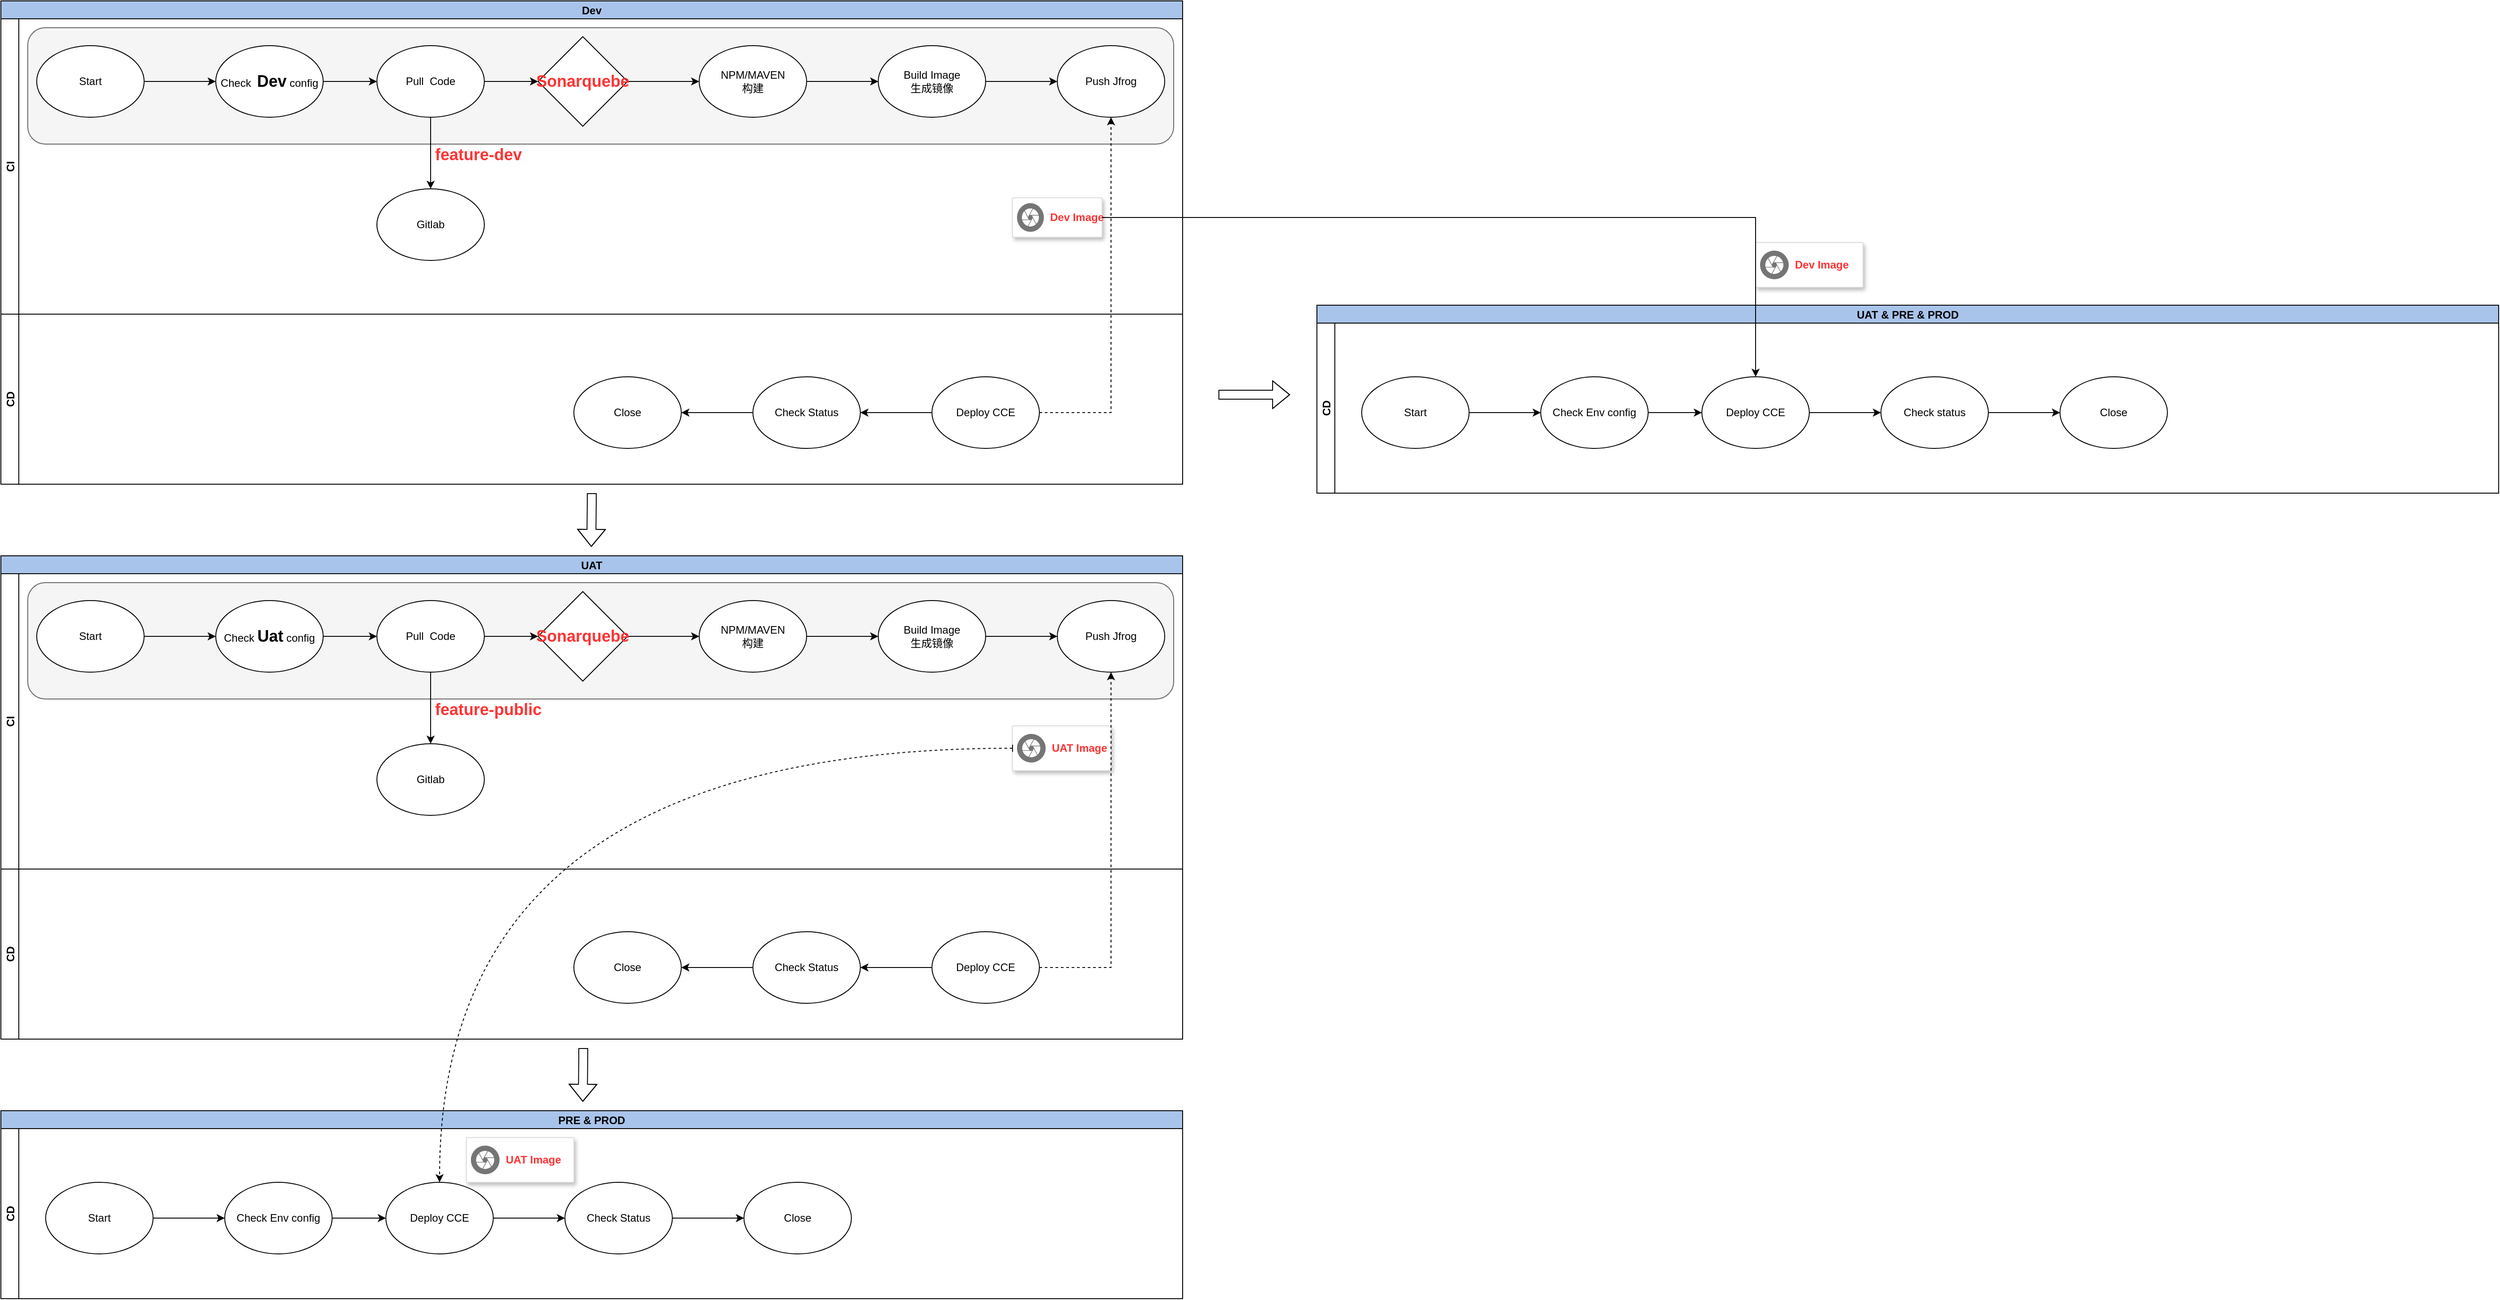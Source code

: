<mxfile version="21.6.2" type="github">
  <diagram id="Z_23imAw80I29tGlpvSY" name="第 1 页">
    <mxGraphModel dx="2284" dy="750" grid="1" gridSize="10" guides="1" tooltips="1" connect="1" arrows="1" fold="1" page="1" pageScale="1" pageWidth="850" pageHeight="1100" math="0" shadow="0">
      <root>
        <mxCell id="0" />
        <mxCell id="1" parent="0" />
        <mxCell id="tfbrPeW28LH7bkcHFk6E-20" value="Dev" style="swimlane;childLayout=stackLayout;resizeParent=1;resizeParentMax=0;horizontal=1;startSize=20;horizontalStack=0;fontSize=12;labelBackgroundColor=none;labelBorderColor=#A9C4EB;fillColor=#A9C4EB;swimlaneFillColor=default;" parent="1" vertex="1">
          <mxGeometry x="-290" y="50" width="1320" height="540" as="geometry" />
        </mxCell>
        <mxCell id="tfbrPeW28LH7bkcHFk6E-21" value="CI" style="swimlane;startSize=20;horizontal=0;fontSize=12;" parent="tfbrPeW28LH7bkcHFk6E-20" vertex="1">
          <mxGeometry y="20" width="1320" height="330" as="geometry" />
        </mxCell>
        <mxCell id="tfbrPeW28LH7bkcHFk6E-62" value="" style="rounded=1;whiteSpace=wrap;html=1;fontSize=18;fontColor=#333333;fillColor=#f5f5f5;strokeColor=#666666;" parent="tfbrPeW28LH7bkcHFk6E-21" vertex="1">
          <mxGeometry x="30" y="10" width="1280" height="130" as="geometry" />
        </mxCell>
        <mxCell id="tfbrPeW28LH7bkcHFk6E-54" style="edgeStyle=orthogonalEdgeStyle;rounded=0;orthogonalLoop=1;jettySize=auto;html=1;fontSize=18;fontColor=#FF3333;startArrow=none;" parent="tfbrPeW28LH7bkcHFk6E-21" source="tfbrPeW28LH7bkcHFk6E-224" target="tfbrPeW28LH7bkcHFk6E-53" edge="1">
          <mxGeometry relative="1" as="geometry">
            <mxPoint x="500" y="70" as="sourcePoint" />
          </mxGeometry>
        </mxCell>
        <mxCell id="tfbrPeW28LH7bkcHFk6E-223" value="" style="edgeStyle=orthogonalEdgeStyle;rounded=0;orthogonalLoop=1;jettySize=auto;html=1;fontSize=18;fontColor=#0000FF;" parent="tfbrPeW28LH7bkcHFk6E-21" source="tfbrPeW28LH7bkcHFk6E-222" target="tfbrPeW28LH7bkcHFk6E-45" edge="1">
          <mxGeometry relative="1" as="geometry" />
        </mxCell>
        <mxCell id="tfbrPeW28LH7bkcHFk6E-225" value="" style="edgeStyle=orthogonalEdgeStyle;rounded=0;orthogonalLoop=1;jettySize=auto;html=1;fontSize=18;fontColor=#0000FF;" parent="tfbrPeW28LH7bkcHFk6E-21" source="tfbrPeW28LH7bkcHFk6E-45" target="tfbrPeW28LH7bkcHFk6E-224" edge="1">
          <mxGeometry relative="1" as="geometry" />
        </mxCell>
        <mxCell id="tfbrPeW28LH7bkcHFk6E-45" value="Check&amp;nbsp; &lt;b&gt;&lt;font style=&quot;font-size: 18px&quot;&gt;Dev&lt;/font&gt;&lt;/b&gt; config" style="ellipse;whiteSpace=wrap;html=1;fontSize=12;" parent="tfbrPeW28LH7bkcHFk6E-21" vertex="1">
          <mxGeometry x="240" y="30" width="120" height="80" as="geometry" />
        </mxCell>
        <mxCell id="tfbrPeW28LH7bkcHFk6E-178" value="" style="edgeStyle=orthogonalEdgeStyle;rounded=0;orthogonalLoop=1;jettySize=auto;html=1;fontSize=18;fontColor=#0000FF;" parent="tfbrPeW28LH7bkcHFk6E-21" source="tfbrPeW28LH7bkcHFk6E-49" target="tfbrPeW28LH7bkcHFk6E-177" edge="1">
          <mxGeometry relative="1" as="geometry" />
        </mxCell>
        <mxCell id="tfbrPeW28LH7bkcHFk6E-49" value="NPM/MAVEN&lt;br&gt;构建" style="ellipse;whiteSpace=wrap;html=1;fontSize=12;" parent="tfbrPeW28LH7bkcHFk6E-21" vertex="1">
          <mxGeometry x="780" y="30" width="120" height="80" as="geometry" />
        </mxCell>
        <mxCell id="tfbrPeW28LH7bkcHFk6E-55" style="edgeStyle=orthogonalEdgeStyle;rounded=0;orthogonalLoop=1;jettySize=auto;html=1;fontSize=18;fontColor=#FF3333;" parent="tfbrPeW28LH7bkcHFk6E-21" source="tfbrPeW28LH7bkcHFk6E-53" target="tfbrPeW28LH7bkcHFk6E-49" edge="1">
          <mxGeometry relative="1" as="geometry" />
        </mxCell>
        <mxCell id="tfbrPeW28LH7bkcHFk6E-53" value="&lt;b&gt;Sonarquebe&lt;/b&gt;" style="rhombus;whiteSpace=wrap;html=1;fontSize=18;fontColor=#FF3333;" parent="tfbrPeW28LH7bkcHFk6E-21" vertex="1">
          <mxGeometry x="600" y="20" width="100" height="100" as="geometry" />
        </mxCell>
        <mxCell id="tfbrPeW28LH7bkcHFk6E-66" value="&lt;h1&gt;&lt;b style=&quot;font-size: 18px ; color: rgb(255 , 51 , 51) ; text-align: center&quot;&gt;feature-dev&lt;/b&gt;&lt;br&gt;&lt;/h1&gt;" style="text;html=1;strokeColor=none;fillColor=none;spacing=5;spacingTop=-20;whiteSpace=wrap;overflow=hidden;rounded=0;fontSize=18;fontColor=#0000FF;" parent="tfbrPeW28LH7bkcHFk6E-21" vertex="1">
          <mxGeometry x="480" y="110" width="190" height="120" as="geometry" />
        </mxCell>
        <mxCell id="tfbrPeW28LH7bkcHFk6E-51" value="Push Jfrog" style="ellipse;whiteSpace=wrap;html=1;fontSize=12;" parent="tfbrPeW28LH7bkcHFk6E-21" vertex="1">
          <mxGeometry x="1180" y="30" width="120" height="80" as="geometry" />
        </mxCell>
        <mxCell id="tfbrPeW28LH7bkcHFk6E-179" style="edgeStyle=orthogonalEdgeStyle;rounded=0;orthogonalLoop=1;jettySize=auto;html=1;fontSize=18;fontColor=#0000FF;" parent="tfbrPeW28LH7bkcHFk6E-21" source="tfbrPeW28LH7bkcHFk6E-177" target="tfbrPeW28LH7bkcHFk6E-51" edge="1">
          <mxGeometry relative="1" as="geometry" />
        </mxCell>
        <mxCell id="tfbrPeW28LH7bkcHFk6E-177" value="Build Image&lt;br&gt;生成镜像" style="ellipse;whiteSpace=wrap;html=1;fontSize=12;" parent="tfbrPeW28LH7bkcHFk6E-21" vertex="1">
          <mxGeometry x="980" y="30" width="120" height="80" as="geometry" />
        </mxCell>
        <mxCell id="tfbrPeW28LH7bkcHFk6E-222" value="Start" style="ellipse;whiteSpace=wrap;html=1;fontSize=12;" parent="tfbrPeW28LH7bkcHFk6E-21" vertex="1">
          <mxGeometry x="40" y="30" width="120" height="80" as="geometry" />
        </mxCell>
        <mxCell id="tfbrPeW28LH7bkcHFk6E-228" value="" style="edgeStyle=orthogonalEdgeStyle;rounded=0;orthogonalLoop=1;jettySize=auto;html=1;fontSize=18;fontColor=#0000FF;" parent="tfbrPeW28LH7bkcHFk6E-21" source="tfbrPeW28LH7bkcHFk6E-224" target="tfbrPeW28LH7bkcHFk6E-227" edge="1">
          <mxGeometry relative="1" as="geometry" />
        </mxCell>
        <mxCell id="tfbrPeW28LH7bkcHFk6E-224" value="Pull&amp;nbsp; Code" style="ellipse;whiteSpace=wrap;html=1;fontSize=12;" parent="tfbrPeW28LH7bkcHFk6E-21" vertex="1">
          <mxGeometry x="420" y="30" width="120" height="80" as="geometry" />
        </mxCell>
        <mxCell id="tfbrPeW28LH7bkcHFk6E-227" value="Gitlab" style="ellipse;whiteSpace=wrap;html=1;fontSize=12;" parent="tfbrPeW28LH7bkcHFk6E-21" vertex="1">
          <mxGeometry x="420" y="190" width="120" height="80" as="geometry" />
        </mxCell>
        <mxCell id="N0s2cZW_viE75rTnxIU4-4" value="" style="strokeColor=#dddddd;shadow=1;strokeWidth=1;rounded=1;absoluteArcSize=1;arcSize=2;" vertex="1" parent="tfbrPeW28LH7bkcHFk6E-21">
          <mxGeometry x="1130" y="200" width="100" height="44" as="geometry" />
        </mxCell>
        <mxCell id="N0s2cZW_viE75rTnxIU4-5" value="&lt;b&gt;&lt;font style=&quot;font-size: 12px;&quot; color=&quot;#ff3333&quot;&gt;Dev Image&lt;/font&gt;&lt;/b&gt;" style="sketch=0;dashed=0;connectable=0;html=1;fillColor=#757575;strokeColor=none;shape=mxgraph.gcp2.image_services;part=1;labelPosition=right;verticalLabelPosition=middle;align=left;verticalAlign=middle;spacingLeft=5;fontSize=12;" vertex="1" parent="N0s2cZW_viE75rTnxIU4-4">
          <mxGeometry y="0.5" width="30" height="32" relative="1" as="geometry">
            <mxPoint x="5" y="-16" as="offset" />
          </mxGeometry>
        </mxCell>
        <mxCell id="tfbrPeW28LH7bkcHFk6E-22" value="CD" style="swimlane;startSize=20;horizontal=0;fontSize=12;" parent="tfbrPeW28LH7bkcHFk6E-20" vertex="1">
          <mxGeometry y="350" width="1320" height="190" as="geometry" />
        </mxCell>
        <mxCell id="tfbrPeW28LH7bkcHFk6E-61" value="" style="edgeStyle=orthogonalEdgeStyle;rounded=0;orthogonalLoop=1;jettySize=auto;html=1;fontSize=18;fontColor=#FF3333;" parent="tfbrPeW28LH7bkcHFk6E-22" source="tfbrPeW28LH7bkcHFk6E-58" target="tfbrPeW28LH7bkcHFk6E-60" edge="1">
          <mxGeometry relative="1" as="geometry" />
        </mxCell>
        <mxCell id="tfbrPeW28LH7bkcHFk6E-58" value="Deploy CCE" style="ellipse;whiteSpace=wrap;html=1;fontSize=12;" parent="tfbrPeW28LH7bkcHFk6E-22" vertex="1">
          <mxGeometry x="1040" y="70" width="120" height="80" as="geometry" />
        </mxCell>
        <mxCell id="tfbrPeW28LH7bkcHFk6E-65" value="" style="edgeStyle=orthogonalEdgeStyle;rounded=0;orthogonalLoop=1;jettySize=auto;html=1;fontSize=18;fontColor=#0000FF;" parent="tfbrPeW28LH7bkcHFk6E-22" source="tfbrPeW28LH7bkcHFk6E-60" target="tfbrPeW28LH7bkcHFk6E-64" edge="1">
          <mxGeometry relative="1" as="geometry" />
        </mxCell>
        <mxCell id="tfbrPeW28LH7bkcHFk6E-60" value="Check Status" style="ellipse;whiteSpace=wrap;html=1;fontSize=12;" parent="tfbrPeW28LH7bkcHFk6E-22" vertex="1">
          <mxGeometry x="840" y="70" width="120" height="80" as="geometry" />
        </mxCell>
        <mxCell id="tfbrPeW28LH7bkcHFk6E-64" value="Close" style="ellipse;whiteSpace=wrap;html=1;fontSize=12;" parent="tfbrPeW28LH7bkcHFk6E-22" vertex="1">
          <mxGeometry x="640" y="70" width="120" height="80" as="geometry" />
        </mxCell>
        <mxCell id="tfbrPeW28LH7bkcHFk6E-59" value="" style="edgeStyle=orthogonalEdgeStyle;rounded=0;orthogonalLoop=1;jettySize=auto;html=1;fontSize=18;fontColor=#FF3333;dashed=1;" parent="tfbrPeW28LH7bkcHFk6E-20" source="tfbrPeW28LH7bkcHFk6E-58" target="tfbrPeW28LH7bkcHFk6E-51" edge="1">
          <mxGeometry relative="1" as="geometry" />
        </mxCell>
        <mxCell id="tfbrPeW28LH7bkcHFk6E-229" value="UAT" style="swimlane;childLayout=stackLayout;resizeParent=1;resizeParentMax=0;horizontal=1;startSize=20;horizontalStack=0;fontSize=12;labelBackgroundColor=none;labelBorderColor=#A9C4EB;fillColor=#A9C4EB;swimlaneFillColor=default;" parent="1" vertex="1">
          <mxGeometry x="-290" y="670" width="1320" height="540" as="geometry" />
        </mxCell>
        <mxCell id="tfbrPeW28LH7bkcHFk6E-230" value="CI" style="swimlane;startSize=20;horizontal=0;fontSize=12;" parent="tfbrPeW28LH7bkcHFk6E-229" vertex="1">
          <mxGeometry y="20" width="1320" height="330" as="geometry" />
        </mxCell>
        <mxCell id="tfbrPeW28LH7bkcHFk6E-231" value="" style="rounded=1;whiteSpace=wrap;html=1;fontSize=18;fontColor=#333333;fillColor=#f5f5f5;strokeColor=#666666;" parent="tfbrPeW28LH7bkcHFk6E-230" vertex="1">
          <mxGeometry x="30" y="10" width="1280" height="130" as="geometry" />
        </mxCell>
        <mxCell id="tfbrPeW28LH7bkcHFk6E-232" style="edgeStyle=orthogonalEdgeStyle;rounded=0;orthogonalLoop=1;jettySize=auto;html=1;fontSize=18;fontColor=#FF3333;startArrow=none;" parent="tfbrPeW28LH7bkcHFk6E-230" source="tfbrPeW28LH7bkcHFk6E-247" target="tfbrPeW28LH7bkcHFk6E-239" edge="1">
          <mxGeometry relative="1" as="geometry">
            <mxPoint x="500" y="70" as="sourcePoint" />
          </mxGeometry>
        </mxCell>
        <mxCell id="tfbrPeW28LH7bkcHFk6E-233" value="" style="edgeStyle=orthogonalEdgeStyle;rounded=0;orthogonalLoop=1;jettySize=auto;html=1;fontSize=18;fontColor=#0000FF;" parent="tfbrPeW28LH7bkcHFk6E-230" source="tfbrPeW28LH7bkcHFk6E-245" target="tfbrPeW28LH7bkcHFk6E-235" edge="1">
          <mxGeometry relative="1" as="geometry" />
        </mxCell>
        <mxCell id="tfbrPeW28LH7bkcHFk6E-234" value="" style="edgeStyle=orthogonalEdgeStyle;rounded=0;orthogonalLoop=1;jettySize=auto;html=1;fontSize=18;fontColor=#0000FF;" parent="tfbrPeW28LH7bkcHFk6E-230" source="tfbrPeW28LH7bkcHFk6E-235" target="tfbrPeW28LH7bkcHFk6E-247" edge="1">
          <mxGeometry relative="1" as="geometry" />
        </mxCell>
        <mxCell id="tfbrPeW28LH7bkcHFk6E-235" value="Check &lt;b&gt;&lt;font style=&quot;font-size: 18px&quot;&gt;Uat&lt;/font&gt;&lt;/b&gt; config" style="ellipse;whiteSpace=wrap;html=1;fontSize=12;" parent="tfbrPeW28LH7bkcHFk6E-230" vertex="1">
          <mxGeometry x="240" y="30" width="120" height="80" as="geometry" />
        </mxCell>
        <mxCell id="tfbrPeW28LH7bkcHFk6E-236" value="" style="edgeStyle=orthogonalEdgeStyle;rounded=0;orthogonalLoop=1;jettySize=auto;html=1;fontSize=18;fontColor=#0000FF;" parent="tfbrPeW28LH7bkcHFk6E-230" source="tfbrPeW28LH7bkcHFk6E-237" target="tfbrPeW28LH7bkcHFk6E-243" edge="1">
          <mxGeometry relative="1" as="geometry" />
        </mxCell>
        <mxCell id="tfbrPeW28LH7bkcHFk6E-237" value="NPM/MAVEN&lt;br&gt;构建" style="ellipse;whiteSpace=wrap;html=1;fontSize=12;" parent="tfbrPeW28LH7bkcHFk6E-230" vertex="1">
          <mxGeometry x="780" y="30" width="120" height="80" as="geometry" />
        </mxCell>
        <mxCell id="tfbrPeW28LH7bkcHFk6E-238" style="edgeStyle=orthogonalEdgeStyle;rounded=0;orthogonalLoop=1;jettySize=auto;html=1;fontSize=18;fontColor=#FF3333;" parent="tfbrPeW28LH7bkcHFk6E-230" source="tfbrPeW28LH7bkcHFk6E-239" target="tfbrPeW28LH7bkcHFk6E-237" edge="1">
          <mxGeometry relative="1" as="geometry" />
        </mxCell>
        <mxCell id="tfbrPeW28LH7bkcHFk6E-239" value="&lt;b&gt;Sonarquebe&lt;/b&gt;" style="rhombus;whiteSpace=wrap;html=1;fontSize=18;fontColor=#FF3333;" parent="tfbrPeW28LH7bkcHFk6E-230" vertex="1">
          <mxGeometry x="600" y="20" width="100" height="100" as="geometry" />
        </mxCell>
        <mxCell id="tfbrPeW28LH7bkcHFk6E-240" value="&lt;h1&gt;&lt;b style=&quot;font-size: 18px ; color: rgb(255 , 51 , 51) ; text-align: center&quot;&gt;feature-public&lt;/b&gt;&lt;br&gt;&lt;/h1&gt;" style="text;html=1;strokeColor=none;fillColor=none;spacing=5;spacingTop=-20;whiteSpace=wrap;overflow=hidden;rounded=0;fontSize=18;fontColor=#0000FF;" parent="tfbrPeW28LH7bkcHFk6E-230" vertex="1">
          <mxGeometry x="480" y="110" width="190" height="120" as="geometry" />
        </mxCell>
        <mxCell id="tfbrPeW28LH7bkcHFk6E-241" value="Push Jfrog" style="ellipse;whiteSpace=wrap;html=1;fontSize=12;" parent="tfbrPeW28LH7bkcHFk6E-230" vertex="1">
          <mxGeometry x="1180" y="30" width="120" height="80" as="geometry" />
        </mxCell>
        <mxCell id="tfbrPeW28LH7bkcHFk6E-242" style="edgeStyle=orthogonalEdgeStyle;rounded=0;orthogonalLoop=1;jettySize=auto;html=1;fontSize=18;fontColor=#0000FF;" parent="tfbrPeW28LH7bkcHFk6E-230" source="tfbrPeW28LH7bkcHFk6E-243" target="tfbrPeW28LH7bkcHFk6E-241" edge="1">
          <mxGeometry relative="1" as="geometry" />
        </mxCell>
        <mxCell id="tfbrPeW28LH7bkcHFk6E-243" value="Build Image&lt;br&gt;生成镜像" style="ellipse;whiteSpace=wrap;html=1;fontSize=12;" parent="tfbrPeW28LH7bkcHFk6E-230" vertex="1">
          <mxGeometry x="980" y="30" width="120" height="80" as="geometry" />
        </mxCell>
        <mxCell id="tfbrPeW28LH7bkcHFk6E-245" value="Start" style="ellipse;whiteSpace=wrap;html=1;fontSize=12;" parent="tfbrPeW28LH7bkcHFk6E-230" vertex="1">
          <mxGeometry x="40" y="30" width="120" height="80" as="geometry" />
        </mxCell>
        <mxCell id="tfbrPeW28LH7bkcHFk6E-246" value="" style="edgeStyle=orthogonalEdgeStyle;rounded=0;orthogonalLoop=1;jettySize=auto;html=1;fontSize=18;fontColor=#0000FF;" parent="tfbrPeW28LH7bkcHFk6E-230" source="tfbrPeW28LH7bkcHFk6E-247" target="tfbrPeW28LH7bkcHFk6E-248" edge="1">
          <mxGeometry relative="1" as="geometry" />
        </mxCell>
        <mxCell id="tfbrPeW28LH7bkcHFk6E-247" value="Pull&amp;nbsp; Code" style="ellipse;whiteSpace=wrap;html=1;fontSize=12;" parent="tfbrPeW28LH7bkcHFk6E-230" vertex="1">
          <mxGeometry x="420" y="30" width="120" height="80" as="geometry" />
        </mxCell>
        <mxCell id="tfbrPeW28LH7bkcHFk6E-248" value="Gitlab" style="ellipse;whiteSpace=wrap;html=1;fontSize=12;" parent="tfbrPeW28LH7bkcHFk6E-230" vertex="1">
          <mxGeometry x="420" y="190" width="120" height="80" as="geometry" />
        </mxCell>
        <mxCell id="N0s2cZW_viE75rTnxIU4-1" value="" style="strokeColor=#dddddd;shadow=1;strokeWidth=1;rounded=1;absoluteArcSize=1;arcSize=2;" vertex="1" parent="tfbrPeW28LH7bkcHFk6E-230">
          <mxGeometry x="1130" y="170" width="110" height="50" as="geometry" />
        </mxCell>
        <mxCell id="N0s2cZW_viE75rTnxIU4-2" value="&lt;b&gt;&lt;font style=&quot;font-size: 12px;&quot; color=&quot;#ff3333&quot;&gt;UAT Image&lt;/font&gt;&lt;/b&gt;" style="sketch=0;dashed=0;connectable=0;html=1;fillColor=#757575;strokeColor=none;shape=mxgraph.gcp2.image_services;part=1;labelPosition=right;verticalLabelPosition=middle;align=left;verticalAlign=middle;spacingLeft=5;fontSize=12;" vertex="1" parent="N0s2cZW_viE75rTnxIU4-1">
          <mxGeometry y="0.5" width="32" height="32" relative="1" as="geometry">
            <mxPoint x="5" y="-16" as="offset" />
          </mxGeometry>
        </mxCell>
        <mxCell id="tfbrPeW28LH7bkcHFk6E-249" value="CD" style="swimlane;startSize=20;horizontal=0;fontSize=12;" parent="tfbrPeW28LH7bkcHFk6E-229" vertex="1">
          <mxGeometry y="350" width="1320" height="190" as="geometry" />
        </mxCell>
        <mxCell id="tfbrPeW28LH7bkcHFk6E-250" value="" style="edgeStyle=orthogonalEdgeStyle;rounded=0;orthogonalLoop=1;jettySize=auto;html=1;fontSize=18;fontColor=#FF3333;" parent="tfbrPeW28LH7bkcHFk6E-249" source="tfbrPeW28LH7bkcHFk6E-251" target="tfbrPeW28LH7bkcHFk6E-253" edge="1">
          <mxGeometry relative="1" as="geometry" />
        </mxCell>
        <mxCell id="tfbrPeW28LH7bkcHFk6E-251" value="Deploy CCE" style="ellipse;whiteSpace=wrap;html=1;fontSize=12;" parent="tfbrPeW28LH7bkcHFk6E-249" vertex="1">
          <mxGeometry x="1040" y="70" width="120" height="80" as="geometry" />
        </mxCell>
        <mxCell id="tfbrPeW28LH7bkcHFk6E-252" value="" style="edgeStyle=orthogonalEdgeStyle;rounded=0;orthogonalLoop=1;jettySize=auto;html=1;fontSize=18;fontColor=#0000FF;" parent="tfbrPeW28LH7bkcHFk6E-249" source="tfbrPeW28LH7bkcHFk6E-253" target="tfbrPeW28LH7bkcHFk6E-254" edge="1">
          <mxGeometry relative="1" as="geometry" />
        </mxCell>
        <mxCell id="tfbrPeW28LH7bkcHFk6E-253" value="Check Status" style="ellipse;whiteSpace=wrap;html=1;fontSize=12;" parent="tfbrPeW28LH7bkcHFk6E-249" vertex="1">
          <mxGeometry x="840" y="70" width="120" height="80" as="geometry" />
        </mxCell>
        <mxCell id="tfbrPeW28LH7bkcHFk6E-254" value="Close" style="ellipse;whiteSpace=wrap;html=1;fontSize=12;" parent="tfbrPeW28LH7bkcHFk6E-249" vertex="1">
          <mxGeometry x="640" y="70" width="120" height="80" as="geometry" />
        </mxCell>
        <mxCell id="tfbrPeW28LH7bkcHFk6E-255" value="" style="edgeStyle=orthogonalEdgeStyle;rounded=0;orthogonalLoop=1;jettySize=auto;html=1;fontSize=18;fontColor=#FF3333;dashed=1;" parent="tfbrPeW28LH7bkcHFk6E-229" source="tfbrPeW28LH7bkcHFk6E-251" target="tfbrPeW28LH7bkcHFk6E-241" edge="1">
          <mxGeometry relative="1" as="geometry" />
        </mxCell>
        <mxCell id="tfbrPeW28LH7bkcHFk6E-257" value="PRE &amp; PROD" style="swimlane;childLayout=stackLayout;resizeParent=1;resizeParentMax=0;horizontal=1;startSize=20;horizontalStack=0;fontSize=12;labelBackgroundColor=none;labelBorderColor=#A9C4EB;fillColor=#A9C4EB;swimlaneFillColor=default;" parent="1" vertex="1">
          <mxGeometry x="-290" y="1290" width="1320" height="210" as="geometry" />
        </mxCell>
        <mxCell id="tfbrPeW28LH7bkcHFk6E-277" value="CD" style="swimlane;startSize=20;horizontal=0;fontSize=12;" parent="tfbrPeW28LH7bkcHFk6E-257" vertex="1">
          <mxGeometry y="20" width="1320" height="190" as="geometry" />
        </mxCell>
        <mxCell id="tfbrPeW28LH7bkcHFk6E-290" value="Check Env config" style="ellipse;whiteSpace=wrap;html=1;fontSize=12;" parent="tfbrPeW28LH7bkcHFk6E-277" vertex="1">
          <mxGeometry x="250" y="60" width="120" height="80" as="geometry" />
        </mxCell>
        <mxCell id="tfbrPeW28LH7bkcHFk6E-291" value="Start" style="ellipse;whiteSpace=wrap;html=1;fontSize=12;" parent="tfbrPeW28LH7bkcHFk6E-277" vertex="1">
          <mxGeometry x="50" y="60" width="120" height="80" as="geometry" />
        </mxCell>
        <mxCell id="tfbrPeW28LH7bkcHFk6E-288" value="" style="edgeStyle=orthogonalEdgeStyle;rounded=0;orthogonalLoop=1;jettySize=auto;html=1;fontSize=18;fontColor=#0000FF;" parent="tfbrPeW28LH7bkcHFk6E-277" source="tfbrPeW28LH7bkcHFk6E-291" target="tfbrPeW28LH7bkcHFk6E-290" edge="1">
          <mxGeometry relative="1" as="geometry" />
        </mxCell>
        <mxCell id="tfbrPeW28LH7bkcHFk6E-292" value="Deploy CCE" style="ellipse;whiteSpace=wrap;html=1;fontSize=12;" parent="tfbrPeW28LH7bkcHFk6E-277" vertex="1">
          <mxGeometry x="430" y="60" width="120" height="80" as="geometry" />
        </mxCell>
        <mxCell id="tfbrPeW28LH7bkcHFk6E-289" value="" style="edgeStyle=orthogonalEdgeStyle;rounded=0;orthogonalLoop=1;jettySize=auto;html=1;fontSize=18;fontColor=#0000FF;" parent="tfbrPeW28LH7bkcHFk6E-277" source="tfbrPeW28LH7bkcHFk6E-290" target="tfbrPeW28LH7bkcHFk6E-292" edge="1">
          <mxGeometry relative="1" as="geometry" />
        </mxCell>
        <mxCell id="N0s2cZW_viE75rTnxIU4-7" value="" style="strokeColor=#dddddd;shadow=1;strokeWidth=1;rounded=1;absoluteArcSize=1;arcSize=2;" vertex="1" parent="tfbrPeW28LH7bkcHFk6E-277">
          <mxGeometry x="520" y="10" width="120" height="50" as="geometry" />
        </mxCell>
        <mxCell id="N0s2cZW_viE75rTnxIU4-8" value="&lt;b&gt;&lt;font style=&quot;font-size: 12px;&quot; color=&quot;#ff3333&quot;&gt;UAT Image&lt;/font&gt;&lt;/b&gt;" style="sketch=0;dashed=0;connectable=0;html=1;fillColor=#757575;strokeColor=none;shape=mxgraph.gcp2.image_services;part=1;labelPosition=right;verticalLabelPosition=middle;align=left;verticalAlign=middle;spacingLeft=5;fontSize=12;" vertex="1" parent="N0s2cZW_viE75rTnxIU4-7">
          <mxGeometry y="0.5" width="32" height="32" relative="1" as="geometry">
            <mxPoint x="5" y="-16" as="offset" />
          </mxGeometry>
        </mxCell>
        <mxCell id="tfbrPeW28LH7bkcHFk6E-299" value="" style="edgeStyle=orthogonalEdgeStyle;rounded=0;orthogonalLoop=1;jettySize=auto;html=1;fontSize=18;fontColor=#0000FF;" parent="1" source="tfbrPeW28LH7bkcHFk6E-296" target="tfbrPeW28LH7bkcHFk6E-298" edge="1">
          <mxGeometry relative="1" as="geometry" />
        </mxCell>
        <mxCell id="tfbrPeW28LH7bkcHFk6E-296" value="Check Status" style="ellipse;whiteSpace=wrap;html=1;fontSize=12;" parent="1" vertex="1">
          <mxGeometry x="340" y="1370" width="120" height="80" as="geometry" />
        </mxCell>
        <mxCell id="tfbrPeW28LH7bkcHFk6E-297" value="" style="edgeStyle=orthogonalEdgeStyle;rounded=0;orthogonalLoop=1;jettySize=auto;html=1;fontSize=18;fontColor=#0000FF;" parent="1" source="tfbrPeW28LH7bkcHFk6E-292" target="tfbrPeW28LH7bkcHFk6E-296" edge="1">
          <mxGeometry relative="1" as="geometry" />
        </mxCell>
        <mxCell id="tfbrPeW28LH7bkcHFk6E-298" value="Close" style="ellipse;whiteSpace=wrap;html=1;fontSize=12;" parent="1" vertex="1">
          <mxGeometry x="540" y="1370" width="120" height="80" as="geometry" />
        </mxCell>
        <mxCell id="N0s2cZW_viE75rTnxIU4-3" style="edgeStyle=orthogonalEdgeStyle;rounded=0;orthogonalLoop=1;jettySize=auto;html=1;dashed=1;curved=1;strokeWidth=1;startArrow=baseDash;startFill=0;" edge="1" parent="1" source="N0s2cZW_viE75rTnxIU4-1" target="tfbrPeW28LH7bkcHFk6E-292">
          <mxGeometry relative="1" as="geometry" />
        </mxCell>
        <mxCell id="N0s2cZW_viE75rTnxIU4-9" value="UAT &amp; PRE &amp; PROD" style="swimlane;childLayout=stackLayout;resizeParent=1;resizeParentMax=0;horizontal=1;startSize=20;horizontalStack=0;fontSize=12;labelBackgroundColor=none;labelBorderColor=#A9C4EB;fillColor=#A9C4EB;swimlaneFillColor=default;" vertex="1" parent="1">
          <mxGeometry x="1180" y="390" width="1320" height="210" as="geometry" />
        </mxCell>
        <mxCell id="N0s2cZW_viE75rTnxIU4-10" value="CD" style="swimlane;startSize=20;horizontal=0;fontSize=12;" vertex="1" parent="N0s2cZW_viE75rTnxIU4-9">
          <mxGeometry y="20" width="1320" height="190" as="geometry" />
        </mxCell>
        <mxCell id="N0s2cZW_viE75rTnxIU4-11" value="Check Env config" style="ellipse;whiteSpace=wrap;html=1;fontSize=12;" vertex="1" parent="N0s2cZW_viE75rTnxIU4-10">
          <mxGeometry x="250" y="60" width="120" height="80" as="geometry" />
        </mxCell>
        <mxCell id="N0s2cZW_viE75rTnxIU4-12" value="Start" style="ellipse;whiteSpace=wrap;html=1;fontSize=12;" vertex="1" parent="N0s2cZW_viE75rTnxIU4-10">
          <mxGeometry x="50" y="60" width="120" height="80" as="geometry" />
        </mxCell>
        <mxCell id="N0s2cZW_viE75rTnxIU4-13" value="" style="edgeStyle=orthogonalEdgeStyle;rounded=0;orthogonalLoop=1;jettySize=auto;html=1;fontSize=18;fontColor=#0000FF;" edge="1" parent="N0s2cZW_viE75rTnxIU4-10" source="N0s2cZW_viE75rTnxIU4-12" target="N0s2cZW_viE75rTnxIU4-11">
          <mxGeometry relative="1" as="geometry" />
        </mxCell>
        <mxCell id="N0s2cZW_viE75rTnxIU4-20" value="" style="edgeStyle=orthogonalEdgeStyle;rounded=0;orthogonalLoop=1;jettySize=auto;html=1;" edge="1" parent="N0s2cZW_viE75rTnxIU4-10" source="N0s2cZW_viE75rTnxIU4-14" target="N0s2cZW_viE75rTnxIU4-19">
          <mxGeometry relative="1" as="geometry" />
        </mxCell>
        <mxCell id="N0s2cZW_viE75rTnxIU4-14" value="Deploy CCE" style="ellipse;whiteSpace=wrap;html=1;fontSize=12;" vertex="1" parent="N0s2cZW_viE75rTnxIU4-10">
          <mxGeometry x="430" y="60" width="120" height="80" as="geometry" />
        </mxCell>
        <mxCell id="N0s2cZW_viE75rTnxIU4-15" value="" style="edgeStyle=orthogonalEdgeStyle;rounded=0;orthogonalLoop=1;jettySize=auto;html=1;fontSize=18;fontColor=#0000FF;" edge="1" parent="N0s2cZW_viE75rTnxIU4-10" source="N0s2cZW_viE75rTnxIU4-11" target="N0s2cZW_viE75rTnxIU4-14">
          <mxGeometry relative="1" as="geometry" />
        </mxCell>
        <mxCell id="N0s2cZW_viE75rTnxIU4-16" value="" style="strokeColor=#dddddd;shadow=1;strokeWidth=1;rounded=1;absoluteArcSize=1;arcSize=2;" vertex="1" parent="N0s2cZW_viE75rTnxIU4-10">
          <mxGeometry x="490" y="-90" width="120" height="50" as="geometry" />
        </mxCell>
        <mxCell id="N0s2cZW_viE75rTnxIU4-17" value="&lt;b&gt;&lt;font style=&quot;font-size: 12px;&quot; color=&quot;#ff3333&quot;&gt;Dev Image&lt;/font&gt;&lt;/b&gt;" style="sketch=0;dashed=0;connectable=0;html=1;fillColor=#757575;strokeColor=none;shape=mxgraph.gcp2.image_services;part=1;labelPosition=right;verticalLabelPosition=middle;align=left;verticalAlign=middle;spacingLeft=5;fontSize=12;" vertex="1" parent="N0s2cZW_viE75rTnxIU4-16">
          <mxGeometry y="0.5" width="32" height="32" relative="1" as="geometry">
            <mxPoint x="5" y="-16" as="offset" />
          </mxGeometry>
        </mxCell>
        <mxCell id="N0s2cZW_viE75rTnxIU4-22" value="" style="edgeStyle=orthogonalEdgeStyle;rounded=0;orthogonalLoop=1;jettySize=auto;html=1;" edge="1" parent="N0s2cZW_viE75rTnxIU4-10" source="N0s2cZW_viE75rTnxIU4-19" target="N0s2cZW_viE75rTnxIU4-21">
          <mxGeometry relative="1" as="geometry" />
        </mxCell>
        <mxCell id="N0s2cZW_viE75rTnxIU4-19" value="Check status" style="ellipse;whiteSpace=wrap;html=1;fontSize=12;" vertex="1" parent="N0s2cZW_viE75rTnxIU4-10">
          <mxGeometry x="630" y="60" width="120" height="80" as="geometry" />
        </mxCell>
        <mxCell id="N0s2cZW_viE75rTnxIU4-21" value="Close" style="ellipse;whiteSpace=wrap;html=1;fontSize=12;" vertex="1" parent="N0s2cZW_viE75rTnxIU4-10">
          <mxGeometry x="830" y="60" width="120" height="80" as="geometry" />
        </mxCell>
        <mxCell id="N0s2cZW_viE75rTnxIU4-23" value="" style="shape=flexArrow;endArrow=classic;html=1;rounded=0;" edge="1" parent="1">
          <mxGeometry width="50" height="50" relative="1" as="geometry">
            <mxPoint x="1070" y="490" as="sourcePoint" />
            <mxPoint x="1150" y="490" as="targetPoint" />
            <Array as="points">
              <mxPoint x="1130" y="490" />
            </Array>
          </mxGeometry>
        </mxCell>
        <mxCell id="N0s2cZW_viE75rTnxIU4-25" value="" style="shape=flexArrow;endArrow=classic;html=1;rounded=0;" edge="1" parent="1">
          <mxGeometry width="50" height="50" relative="1" as="geometry">
            <mxPoint x="370" y="600" as="sourcePoint" />
            <mxPoint x="369.5" y="660" as="targetPoint" />
            <Array as="points">
              <mxPoint x="370" y="610" />
            </Array>
          </mxGeometry>
        </mxCell>
        <mxCell id="N0s2cZW_viE75rTnxIU4-26" value="" style="shape=flexArrow;endArrow=classic;html=1;rounded=0;" edge="1" parent="1">
          <mxGeometry width="50" height="50" relative="1" as="geometry">
            <mxPoint x="360.5" y="1220" as="sourcePoint" />
            <mxPoint x="360" y="1280" as="targetPoint" />
            <Array as="points">
              <mxPoint x="360.5" y="1230" />
            </Array>
          </mxGeometry>
        </mxCell>
        <mxCell id="N0s2cZW_viE75rTnxIU4-27" style="edgeStyle=orthogonalEdgeStyle;rounded=0;orthogonalLoop=1;jettySize=auto;html=1;" edge="1" parent="1" source="N0s2cZW_viE75rTnxIU4-4" target="N0s2cZW_viE75rTnxIU4-14">
          <mxGeometry relative="1" as="geometry" />
        </mxCell>
      </root>
    </mxGraphModel>
  </diagram>
</mxfile>
